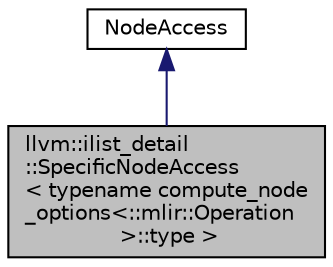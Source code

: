digraph "llvm::ilist_detail::SpecificNodeAccess&lt; typename compute_node_options&lt;::mlir::Operation &gt;::type &gt;"
{
  bgcolor="transparent";
  edge [fontname="Helvetica",fontsize="10",labelfontname="Helvetica",labelfontsize="10"];
  node [fontname="Helvetica",fontsize="10",shape=record];
  Node2 [label="llvm::ilist_detail\l::SpecificNodeAccess\l\< typename compute_node\l_options\<::mlir::Operation\l \>::type \>",height=0.2,width=0.4,color="black", fillcolor="grey75", style="filled", fontcolor="black"];
  Node3 -> Node2 [dir="back",color="midnightblue",fontsize="10",style="solid",fontname="Helvetica"];
  Node3 [label="NodeAccess",height=0.2,width=0.4,color="black",URL="$classNodeAccess.html"];
}
